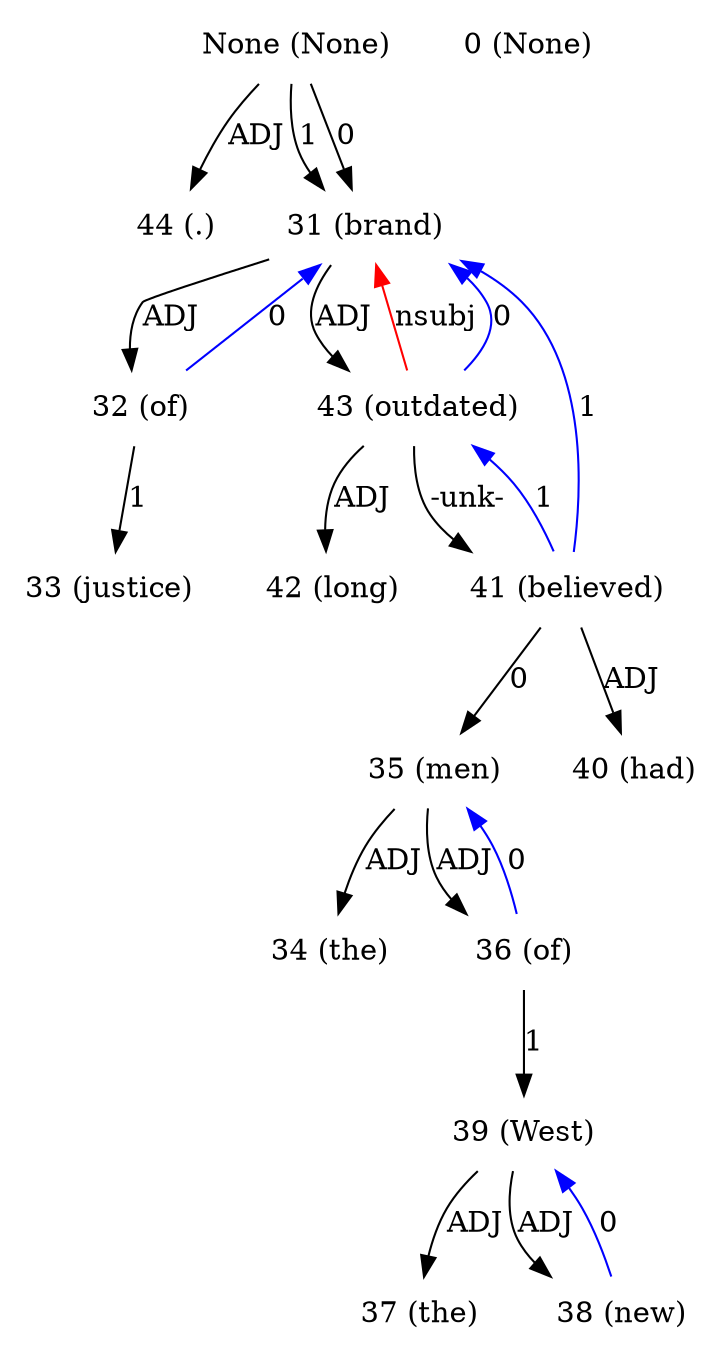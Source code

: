 digraph G{
edge [dir=forward]
node [shape=plaintext]

None [label="None (None)"]
None -> 44 [label="ADJ"]
None [label="None (None)"]
None -> 31 [label="1"]
None [label="None (None)"]
None -> 31 [label="0"]
0 [label="0 (None)"]
31 [label="31 (brand)"]
31 -> 32 [label="ADJ"]
31 -> 43 [label="ADJ"]
43 -> 31 [label="nsubj", color="red"]
32 [label="32 (of)"]
32 -> 33 [label="1"]
32 -> 31 [label="0", color="blue"]
33 [label="33 (justice)"]
34 [label="34 (the)"]
35 [label="35 (men)"]
35 -> 34 [label="ADJ"]
35 -> 36 [label="ADJ"]
36 [label="36 (of)"]
36 -> 39 [label="1"]
36 -> 35 [label="0", color="blue"]
37 [label="37 (the)"]
38 [label="38 (new)"]
38 -> 39 [label="0", color="blue"]
39 [label="39 (West)"]
39 -> 37 [label="ADJ"]
39 -> 38 [label="ADJ"]
40 [label="40 (had)"]
41 [label="41 (believed)"]
41 -> 31 [label="1", color="blue"]
41 -> 43 [label="1", color="blue"]
41 -> 35 [label="0"]
41 -> 40 [label="ADJ"]
42 [label="42 (long)"]
43 [label="43 (outdated)"]
43 -> 41 [label="-unk-"]
43 -> 42 [label="ADJ"]
43 -> 31 [label="0", color="blue"]
44 [label="44 (.)"]
}
